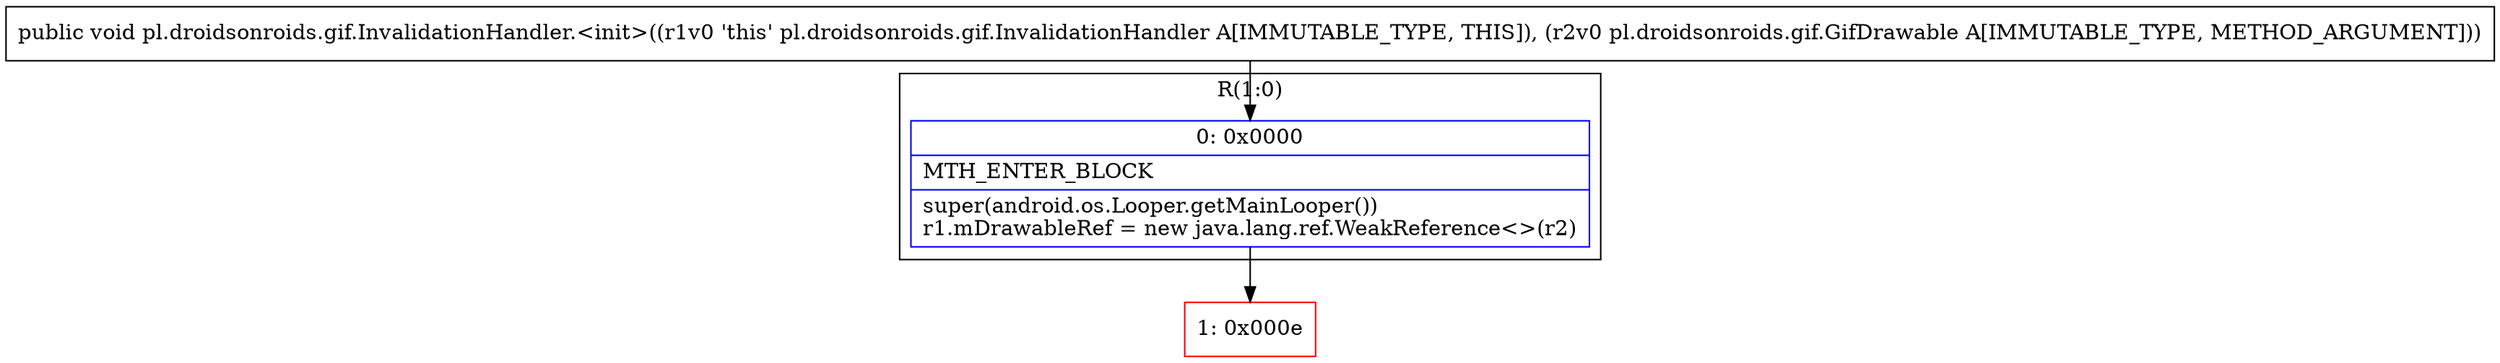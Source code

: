 digraph "CFG forpl.droidsonroids.gif.InvalidationHandler.\<init\>(Lpl\/droidsonroids\/gif\/GifDrawable;)V" {
subgraph cluster_Region_1647706192 {
label = "R(1:0)";
node [shape=record,color=blue];
Node_0 [shape=record,label="{0\:\ 0x0000|MTH_ENTER_BLOCK\l|super(android.os.Looper.getMainLooper())\lr1.mDrawableRef = new java.lang.ref.WeakReference\<\>(r2)\l}"];
}
Node_1 [shape=record,color=red,label="{1\:\ 0x000e}"];
MethodNode[shape=record,label="{public void pl.droidsonroids.gif.InvalidationHandler.\<init\>((r1v0 'this' pl.droidsonroids.gif.InvalidationHandler A[IMMUTABLE_TYPE, THIS]), (r2v0 pl.droidsonroids.gif.GifDrawable A[IMMUTABLE_TYPE, METHOD_ARGUMENT])) }"];
MethodNode -> Node_0;
Node_0 -> Node_1;
}

